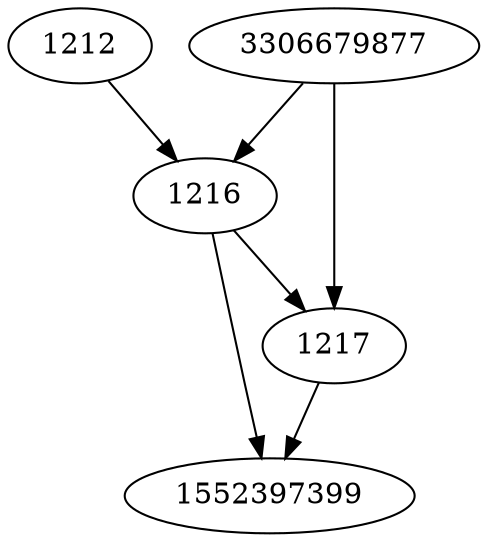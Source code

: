 strict digraph  {
1216;
1217;
3306679877;
1552397399;
1212;
1216 -> 1552397399;
1216 -> 1217;
1217 -> 1552397399;
3306679877 -> 1216;
3306679877 -> 1217;
1212 -> 1216;
}
